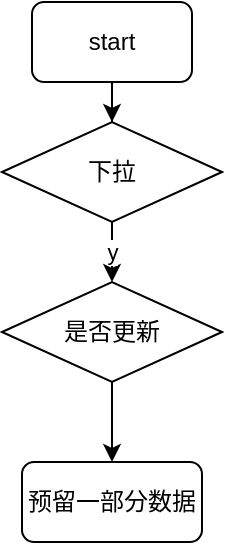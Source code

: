 <mxfile version="12.1.8" type="github" pages="1"><diagram id="xi-l1ESVduSe5vCVLnhY" name="Page-1"><mxGraphModel dx="643" dy="327" grid="1" gridSize="10" guides="1" tooltips="1" connect="1" arrows="1" fold="1" page="1" pageScale="1" pageWidth="827" pageHeight="1169" math="0" shadow="0"><root><mxCell id="0"/><mxCell id="1" parent="0"/><mxCell id="dBjksR7tQhRpB_cNAo3R-7" value="" style="edgeStyle=orthogonalEdgeStyle;rounded=0;orthogonalLoop=1;jettySize=auto;html=1;" edge="1" parent="1" source="dBjksR7tQhRpB_cNAo3R-5" target="dBjksR7tQhRpB_cNAo3R-6"><mxGeometry relative="1" as="geometry"/></mxCell><mxCell id="dBjksR7tQhRpB_cNAo3R-5" value="start" style="rounded=1;whiteSpace=wrap;html=1;" vertex="1" parent="1"><mxGeometry x="35" y="560" width="80" height="40" as="geometry"/></mxCell><mxCell id="dBjksR7tQhRpB_cNAo3R-6" value="下拉" style="rhombus;whiteSpace=wrap;html=1;direction=south;" vertex="1" parent="1"><mxGeometry x="20" y="620" width="110" height="50" as="geometry"/></mxCell><mxCell id="dBjksR7tQhRpB_cNAo3R-10" value="是否更新" style="rhombus;whiteSpace=wrap;html=1;direction=south;" vertex="1" parent="1"><mxGeometry x="20" y="700" width="110" height="50" as="geometry"/></mxCell><mxCell id="dBjksR7tQhRpB_cNAo3R-14" value="y" style="endArrow=classic;html=1;entryX=0;entryY=0.5;entryDx=0;entryDy=0;" edge="1" parent="1" target="dBjksR7tQhRpB_cNAo3R-10"><mxGeometry width="50" height="50" relative="1" as="geometry"><mxPoint x="75" y="670" as="sourcePoint"/><mxPoint x="125" y="620" as="targetPoint"/></mxGeometry></mxCell><mxCell id="dBjksR7tQhRpB_cNAo3R-15" value="预留一部分数据" style="rounded=1;whiteSpace=wrap;html=1;" vertex="1" parent="1"><mxGeometry x="30" y="790" width="90" height="40" as="geometry"/></mxCell><mxCell id="dBjksR7tQhRpB_cNAo3R-17" value="" style="endArrow=classic;html=1;exitX=1;exitY=0.5;exitDx=0;exitDy=0;entryX=0.5;entryY=0;entryDx=0;entryDy=0;" edge="1" parent="1" source="dBjksR7tQhRpB_cNAo3R-10" target="dBjksR7tQhRpB_cNAo3R-15"><mxGeometry width="50" height="50" relative="1" as="geometry"><mxPoint x="20" y="900" as="sourcePoint"/><mxPoint x="70" y="850" as="targetPoint"/></mxGeometry></mxCell></root></mxGraphModel></diagram></mxfile>
